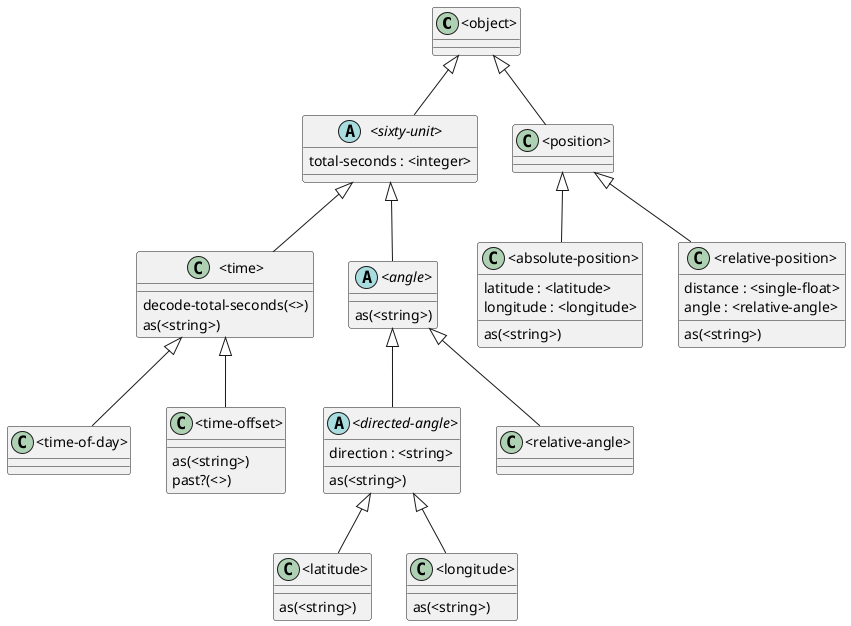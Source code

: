 @startuml

class "<object>"
abstract "<sixty-unit>"
class "<position>"
class "<time>"
class "<time-of-day>"
class "<time-offset>"
abstract "<angle>"
abstract "<directed-angle>"
class "<relative-angle>"
class "<latitude>"
class "<longitude>"
class "<absolute-position>"
class "<relative-position>"

"<object>"         <|-- "<sixty-unit>"
"<object>"         <|-- "<position>"
"<sixty-unit>"     <|-- "<time>"
"<sixty-unit>"     <|-- "<angle>"
"<time>"           <|-- "<time-of-day>"
"<time>"           <|-- "<time-offset>"
"<angle>"          <|-- "<directed-angle>"
"<angle>"          <|-- "<relative-angle>"
"<directed-angle>" <|-- "<latitude>"
"<directed-angle>" <|-- "<longitude>" 
"<position>"       <|-- "<absolute-position>"
"<position>"       <|-- "<relative-position>" 

"<sixty-unit>" : total-seconds : <integer>
"<directed-angle>" : direction : <string>
"<absolute-position>" : latitude : <latitude>
"<absolute-position>" : longitude : <longitude>
"<relative-position>" : distance : <single-float>
"<relative-position>" : angle : <relative-angle>

"<angle>" : as(<string>)
"<directed-angle>" : as(<string>)
"<latitude>" : as(<string>)
"<longitude>" : as(<string>)
"<absolute-position>" : as(<string>)
"<relative-position>" : as(<string>)
"<time>" : decode-total-seconds(<>)
"<time>" : as(<string>)
"<time-offset>" : as(<string>)
"<time-offset>" : past?(<>)

@enduml